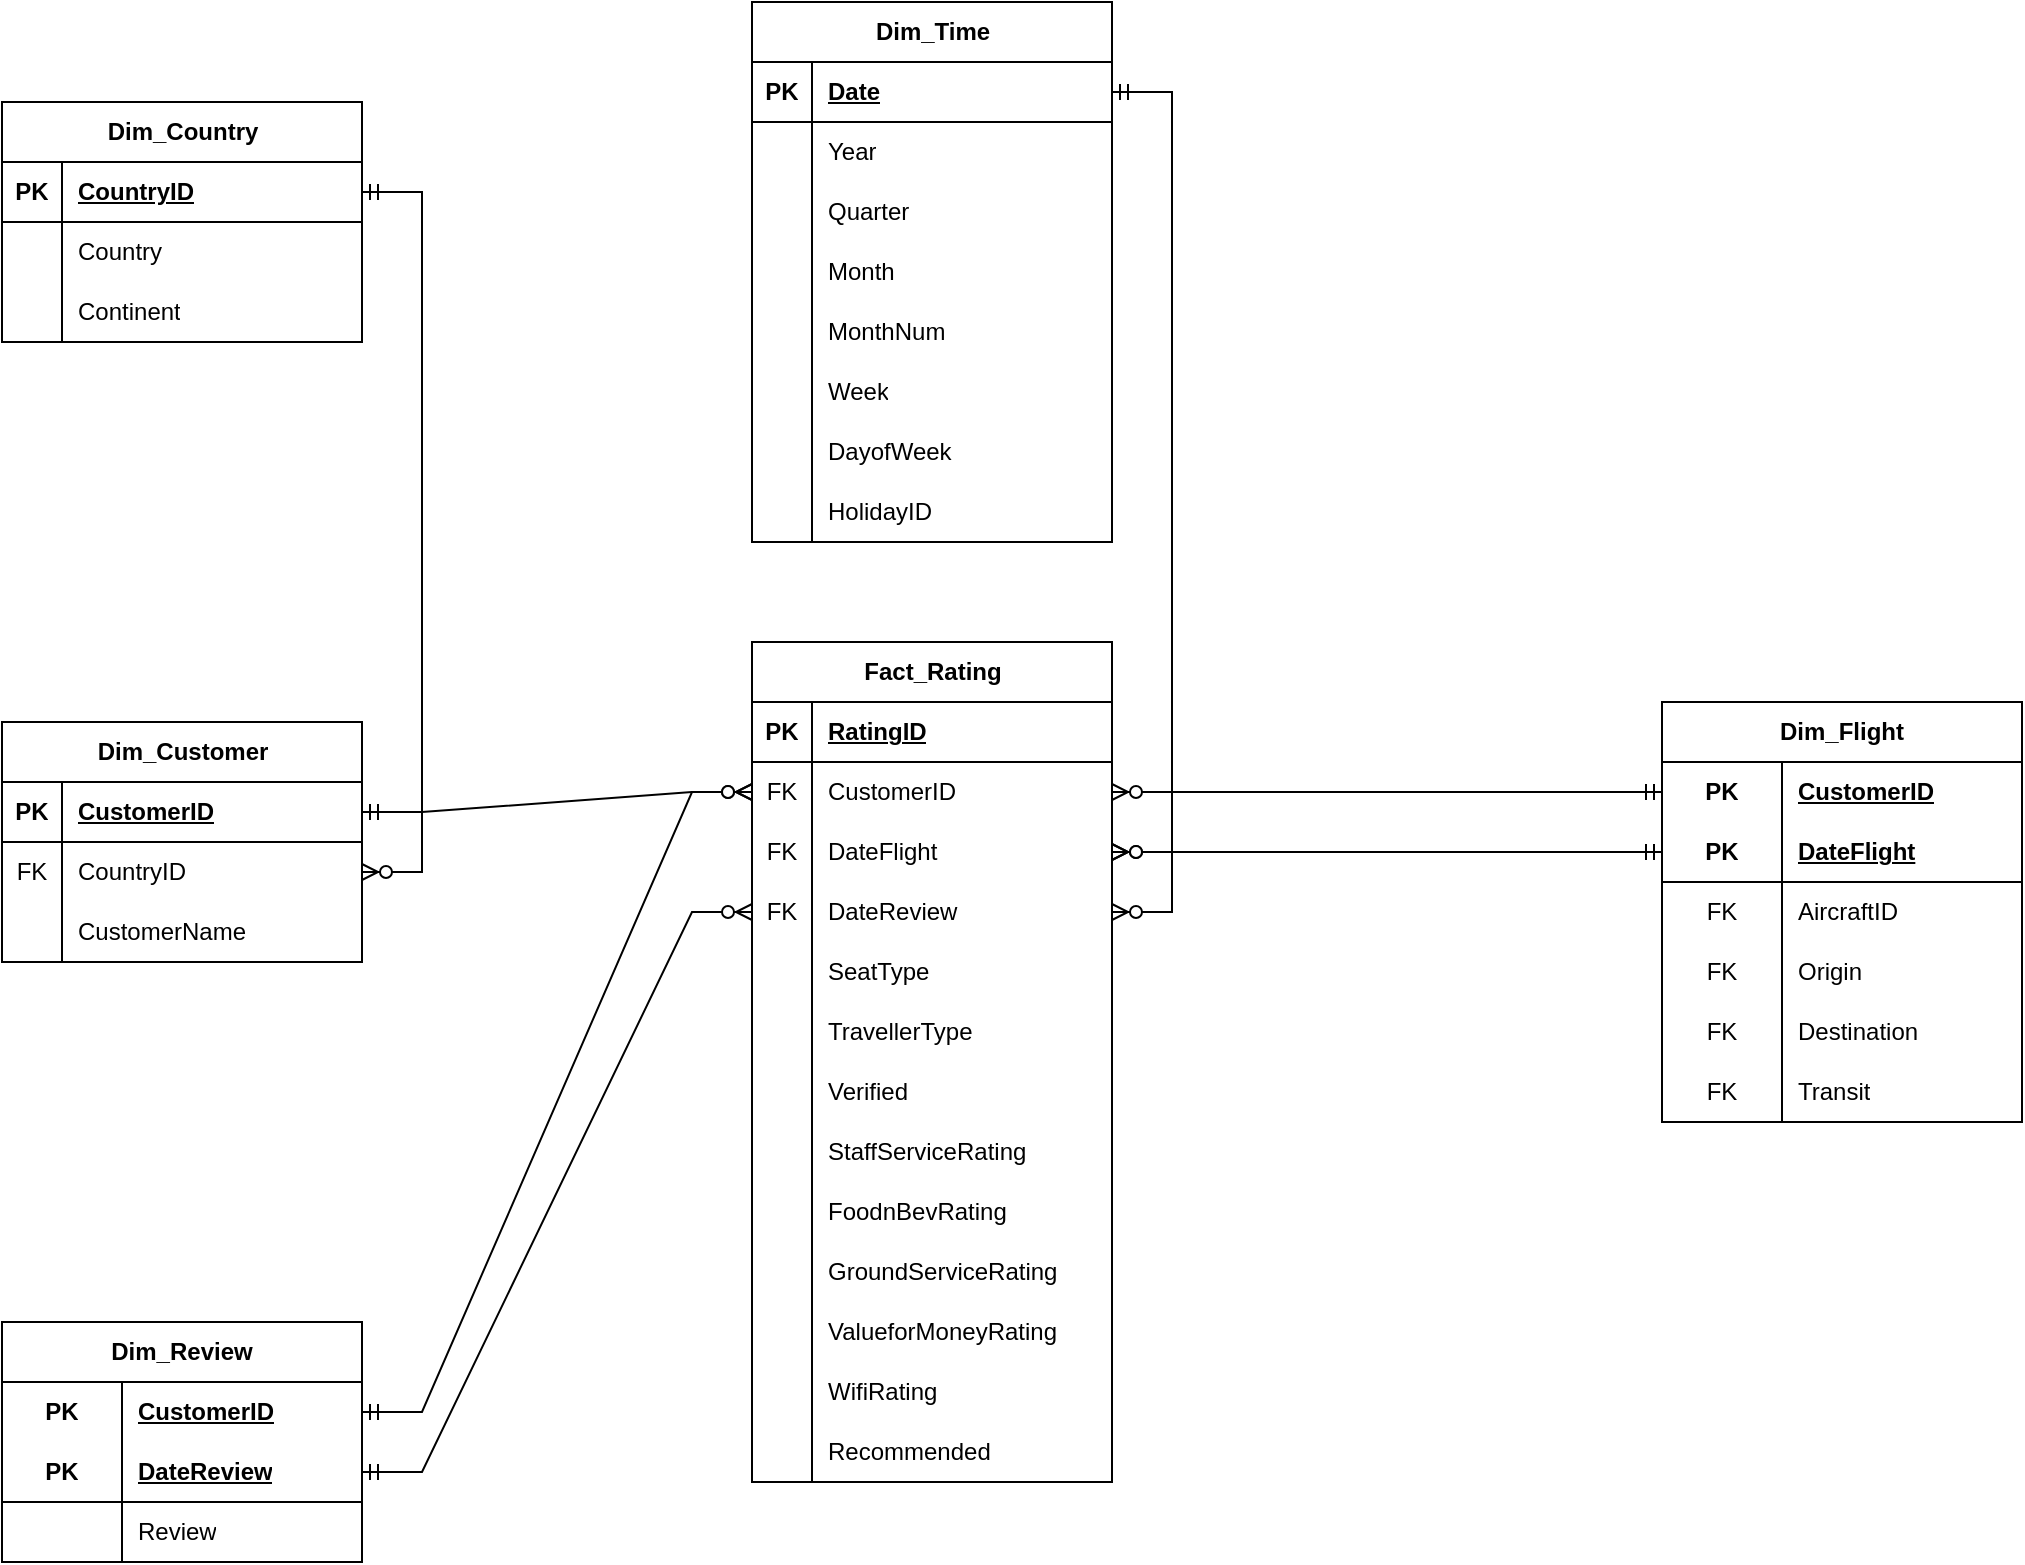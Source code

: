 <mxfile version="24.0.4" type="github">
  <diagram name="Page-1" id="2ca16b54-16f6-2749-3443-fa8db7711227">
    <mxGraphModel dx="1615" dy="857" grid="1" gridSize="10" guides="1" tooltips="1" connect="1" arrows="1" fold="1" page="1" pageScale="1" pageWidth="1100" pageHeight="850" background="none" math="0" shadow="0">
      <root>
        <mxCell id="0" />
        <mxCell id="1" parent="0" />
        <mxCell id="d8B9vsI-DuA_5AA-DMVD-43" value="Dim_Review" style="shape=table;startSize=30;container=1;collapsible=1;childLayout=tableLayout;fixedRows=1;rowLines=0;fontStyle=1;align=center;resizeLast=1;html=1;whiteSpace=wrap;" parent="1" vertex="1">
          <mxGeometry x="50" y="660" width="180" height="120" as="geometry" />
        </mxCell>
        <mxCell id="d8B9vsI-DuA_5AA-DMVD-44" value="" style="shape=tableRow;horizontal=0;startSize=0;swimlaneHead=0;swimlaneBody=0;fillColor=none;collapsible=0;dropTarget=0;points=[[0,0.5],[1,0.5]];portConstraint=eastwest;top=0;left=0;right=0;bottom=0;html=1;" parent="d8B9vsI-DuA_5AA-DMVD-43" vertex="1">
          <mxGeometry y="30" width="180" height="30" as="geometry" />
        </mxCell>
        <mxCell id="d8B9vsI-DuA_5AA-DMVD-45" value="PK" style="shape=partialRectangle;connectable=0;fillColor=none;top=0;left=0;bottom=0;right=0;fontStyle=1;overflow=hidden;html=1;whiteSpace=wrap;" parent="d8B9vsI-DuA_5AA-DMVD-44" vertex="1">
          <mxGeometry width="60" height="30" as="geometry">
            <mxRectangle width="60" height="30" as="alternateBounds" />
          </mxGeometry>
        </mxCell>
        <mxCell id="d8B9vsI-DuA_5AA-DMVD-46" value="CustomerID" style="shape=partialRectangle;connectable=0;fillColor=none;top=0;left=0;bottom=0;right=0;align=left;spacingLeft=6;fontStyle=5;overflow=hidden;html=1;whiteSpace=wrap;" parent="d8B9vsI-DuA_5AA-DMVD-44" vertex="1">
          <mxGeometry x="60" width="120" height="30" as="geometry">
            <mxRectangle width="120" height="30" as="alternateBounds" />
          </mxGeometry>
        </mxCell>
        <mxCell id="d8B9vsI-DuA_5AA-DMVD-47" value="" style="shape=tableRow;horizontal=0;startSize=0;swimlaneHead=0;swimlaneBody=0;fillColor=none;collapsible=0;dropTarget=0;points=[[0,0.5],[1,0.5]];portConstraint=eastwest;top=0;left=0;right=0;bottom=1;html=1;" parent="d8B9vsI-DuA_5AA-DMVD-43" vertex="1">
          <mxGeometry y="60" width="180" height="30" as="geometry" />
        </mxCell>
        <mxCell id="d8B9vsI-DuA_5AA-DMVD-48" value="PK" style="shape=partialRectangle;connectable=0;fillColor=none;top=0;left=0;bottom=0;right=0;fontStyle=1;overflow=hidden;html=1;whiteSpace=wrap;" parent="d8B9vsI-DuA_5AA-DMVD-47" vertex="1">
          <mxGeometry width="60" height="30" as="geometry">
            <mxRectangle width="60" height="30" as="alternateBounds" />
          </mxGeometry>
        </mxCell>
        <mxCell id="d8B9vsI-DuA_5AA-DMVD-49" value="DateReview" style="shape=partialRectangle;connectable=0;fillColor=none;top=0;left=0;bottom=0;right=0;align=left;spacingLeft=6;fontStyle=5;overflow=hidden;html=1;whiteSpace=wrap;" parent="d8B9vsI-DuA_5AA-DMVD-47" vertex="1">
          <mxGeometry x="60" width="120" height="30" as="geometry">
            <mxRectangle width="120" height="30" as="alternateBounds" />
          </mxGeometry>
        </mxCell>
        <mxCell id="d8B9vsI-DuA_5AA-DMVD-50" value="" style="shape=tableRow;horizontal=0;startSize=0;swimlaneHead=0;swimlaneBody=0;fillColor=none;collapsible=0;dropTarget=0;points=[[0,0.5],[1,0.5]];portConstraint=eastwest;top=0;left=0;right=0;bottom=0;html=1;" parent="d8B9vsI-DuA_5AA-DMVD-43" vertex="1">
          <mxGeometry y="90" width="180" height="30" as="geometry" />
        </mxCell>
        <mxCell id="d8B9vsI-DuA_5AA-DMVD-51" value="" style="shape=partialRectangle;connectable=0;fillColor=none;top=0;left=0;bottom=0;right=0;editable=1;overflow=hidden;html=1;whiteSpace=wrap;" parent="d8B9vsI-DuA_5AA-DMVD-50" vertex="1">
          <mxGeometry width="60" height="30" as="geometry">
            <mxRectangle width="60" height="30" as="alternateBounds" />
          </mxGeometry>
        </mxCell>
        <mxCell id="d8B9vsI-DuA_5AA-DMVD-52" value="Review" style="shape=partialRectangle;connectable=0;fillColor=none;top=0;left=0;bottom=0;right=0;align=left;spacingLeft=6;overflow=hidden;html=1;whiteSpace=wrap;" parent="d8B9vsI-DuA_5AA-DMVD-50" vertex="1">
          <mxGeometry x="60" width="120" height="30" as="geometry">
            <mxRectangle width="120" height="30" as="alternateBounds" />
          </mxGeometry>
        </mxCell>
        <mxCell id="d8B9vsI-DuA_5AA-DMVD-57" value="Fact_Rating" style="shape=table;startSize=30;container=1;collapsible=1;childLayout=tableLayout;fixedRows=1;rowLines=0;fontStyle=1;align=center;resizeLast=1;html=1;" parent="1" vertex="1">
          <mxGeometry x="425" y="320" width="180" height="420" as="geometry">
            <mxRectangle x="425" y="260" width="160" height="30" as="alternateBounds" />
          </mxGeometry>
        </mxCell>
        <mxCell id="d8B9vsI-DuA_5AA-DMVD-58" value="" style="shape=tableRow;horizontal=0;startSize=0;swimlaneHead=0;swimlaneBody=0;fillColor=none;collapsible=0;dropTarget=0;points=[[0,0.5],[1,0.5]];portConstraint=eastwest;top=0;left=0;right=0;bottom=1;" parent="d8B9vsI-DuA_5AA-DMVD-57" vertex="1">
          <mxGeometry y="30" width="180" height="30" as="geometry" />
        </mxCell>
        <mxCell id="d8B9vsI-DuA_5AA-DMVD-59" value="PK" style="shape=partialRectangle;connectable=0;fillColor=none;top=0;left=0;bottom=0;right=0;fontStyle=1;overflow=hidden;whiteSpace=wrap;html=1;" parent="d8B9vsI-DuA_5AA-DMVD-58" vertex="1">
          <mxGeometry width="30" height="30" as="geometry">
            <mxRectangle width="30" height="30" as="alternateBounds" />
          </mxGeometry>
        </mxCell>
        <mxCell id="d8B9vsI-DuA_5AA-DMVD-60" value="RatingID" style="shape=partialRectangle;connectable=0;fillColor=none;top=0;left=0;bottom=0;right=0;align=left;spacingLeft=6;fontStyle=5;overflow=hidden;whiteSpace=wrap;html=1;" parent="d8B9vsI-DuA_5AA-DMVD-58" vertex="1">
          <mxGeometry x="30" width="150" height="30" as="geometry">
            <mxRectangle width="150" height="30" as="alternateBounds" />
          </mxGeometry>
        </mxCell>
        <mxCell id="d8B9vsI-DuA_5AA-DMVD-61" value="" style="shape=tableRow;horizontal=0;startSize=0;swimlaneHead=0;swimlaneBody=0;fillColor=none;collapsible=0;dropTarget=0;points=[[0,0.5],[1,0.5]];portConstraint=eastwest;top=0;left=0;right=0;bottom=0;" parent="d8B9vsI-DuA_5AA-DMVD-57" vertex="1">
          <mxGeometry y="60" width="180" height="30" as="geometry" />
        </mxCell>
        <mxCell id="d8B9vsI-DuA_5AA-DMVD-62" value="FK" style="shape=partialRectangle;connectable=0;fillColor=none;top=0;left=0;bottom=0;right=0;editable=1;overflow=hidden;whiteSpace=wrap;html=1;" parent="d8B9vsI-DuA_5AA-DMVD-61" vertex="1">
          <mxGeometry width="30" height="30" as="geometry">
            <mxRectangle width="30" height="30" as="alternateBounds" />
          </mxGeometry>
        </mxCell>
        <mxCell id="d8B9vsI-DuA_5AA-DMVD-63" value="CustomerID" style="shape=partialRectangle;connectable=0;fillColor=none;top=0;left=0;bottom=0;right=0;align=left;spacingLeft=6;overflow=hidden;whiteSpace=wrap;html=1;" parent="d8B9vsI-DuA_5AA-DMVD-61" vertex="1">
          <mxGeometry x="30" width="150" height="30" as="geometry">
            <mxRectangle width="150" height="30" as="alternateBounds" />
          </mxGeometry>
        </mxCell>
        <mxCell id="d8B9vsI-DuA_5AA-DMVD-64" value="" style="shape=tableRow;horizontal=0;startSize=0;swimlaneHead=0;swimlaneBody=0;fillColor=none;collapsible=0;dropTarget=0;points=[[0,0.5],[1,0.5]];portConstraint=eastwest;top=0;left=0;right=0;bottom=0;" parent="d8B9vsI-DuA_5AA-DMVD-57" vertex="1">
          <mxGeometry y="90" width="180" height="30" as="geometry" />
        </mxCell>
        <mxCell id="d8B9vsI-DuA_5AA-DMVD-65" value="FK" style="shape=partialRectangle;connectable=0;fillColor=none;top=0;left=0;bottom=0;right=0;editable=1;overflow=hidden;whiteSpace=wrap;html=1;" parent="d8B9vsI-DuA_5AA-DMVD-64" vertex="1">
          <mxGeometry width="30" height="30" as="geometry">
            <mxRectangle width="30" height="30" as="alternateBounds" />
          </mxGeometry>
        </mxCell>
        <mxCell id="d8B9vsI-DuA_5AA-DMVD-66" value="DateFlight" style="shape=partialRectangle;connectable=0;fillColor=none;top=0;left=0;bottom=0;right=0;align=left;spacingLeft=6;overflow=hidden;whiteSpace=wrap;html=1;" parent="d8B9vsI-DuA_5AA-DMVD-64" vertex="1">
          <mxGeometry x="30" width="150" height="30" as="geometry">
            <mxRectangle width="150" height="30" as="alternateBounds" />
          </mxGeometry>
        </mxCell>
        <mxCell id="d8B9vsI-DuA_5AA-DMVD-67" value="" style="shape=tableRow;horizontal=0;startSize=0;swimlaneHead=0;swimlaneBody=0;fillColor=none;collapsible=0;dropTarget=0;points=[[0,0.5],[1,0.5]];portConstraint=eastwest;top=0;left=0;right=0;bottom=0;" parent="d8B9vsI-DuA_5AA-DMVD-57" vertex="1">
          <mxGeometry y="120" width="180" height="30" as="geometry" />
        </mxCell>
        <mxCell id="d8B9vsI-DuA_5AA-DMVD-68" value="FK" style="shape=partialRectangle;connectable=0;fillColor=none;top=0;left=0;bottom=0;right=0;editable=1;overflow=hidden;whiteSpace=wrap;html=1;" parent="d8B9vsI-DuA_5AA-DMVD-67" vertex="1">
          <mxGeometry width="30" height="30" as="geometry">
            <mxRectangle width="30" height="30" as="alternateBounds" />
          </mxGeometry>
        </mxCell>
        <mxCell id="d8B9vsI-DuA_5AA-DMVD-69" value="DateReview" style="shape=partialRectangle;connectable=0;fillColor=none;top=0;left=0;bottom=0;right=0;align=left;spacingLeft=6;overflow=hidden;whiteSpace=wrap;html=1;" parent="d8B9vsI-DuA_5AA-DMVD-67" vertex="1">
          <mxGeometry x="30" width="150" height="30" as="geometry">
            <mxRectangle width="150" height="30" as="alternateBounds" />
          </mxGeometry>
        </mxCell>
        <mxCell id="d8B9vsI-DuA_5AA-DMVD-81" value="" style="shape=tableRow;horizontal=0;startSize=0;swimlaneHead=0;swimlaneBody=0;fillColor=none;collapsible=0;dropTarget=0;points=[[0,0.5],[1,0.5]];portConstraint=eastwest;top=0;left=0;right=0;bottom=0;" parent="d8B9vsI-DuA_5AA-DMVD-57" vertex="1">
          <mxGeometry y="150" width="180" height="30" as="geometry" />
        </mxCell>
        <mxCell id="d8B9vsI-DuA_5AA-DMVD-82" value="" style="shape=partialRectangle;connectable=0;fillColor=none;top=0;left=0;bottom=0;right=0;editable=1;overflow=hidden;whiteSpace=wrap;html=1;" parent="d8B9vsI-DuA_5AA-DMVD-81" vertex="1">
          <mxGeometry width="30" height="30" as="geometry">
            <mxRectangle width="30" height="30" as="alternateBounds" />
          </mxGeometry>
        </mxCell>
        <mxCell id="d8B9vsI-DuA_5AA-DMVD-83" value="SeatType" style="shape=partialRectangle;connectable=0;fillColor=none;top=0;left=0;bottom=0;right=0;align=left;spacingLeft=6;overflow=hidden;whiteSpace=wrap;html=1;" parent="d8B9vsI-DuA_5AA-DMVD-81" vertex="1">
          <mxGeometry x="30" width="150" height="30" as="geometry">
            <mxRectangle width="150" height="30" as="alternateBounds" />
          </mxGeometry>
        </mxCell>
        <mxCell id="d8B9vsI-DuA_5AA-DMVD-84" value="" style="shape=tableRow;horizontal=0;startSize=0;swimlaneHead=0;swimlaneBody=0;fillColor=none;collapsible=0;dropTarget=0;points=[[0,0.5],[1,0.5]];portConstraint=eastwest;top=0;left=0;right=0;bottom=0;" parent="d8B9vsI-DuA_5AA-DMVD-57" vertex="1">
          <mxGeometry y="180" width="180" height="30" as="geometry" />
        </mxCell>
        <mxCell id="d8B9vsI-DuA_5AA-DMVD-85" value="" style="shape=partialRectangle;connectable=0;fillColor=none;top=0;left=0;bottom=0;right=0;editable=1;overflow=hidden;whiteSpace=wrap;html=1;" parent="d8B9vsI-DuA_5AA-DMVD-84" vertex="1">
          <mxGeometry width="30" height="30" as="geometry">
            <mxRectangle width="30" height="30" as="alternateBounds" />
          </mxGeometry>
        </mxCell>
        <mxCell id="d8B9vsI-DuA_5AA-DMVD-86" value="TravellerType" style="shape=partialRectangle;connectable=0;fillColor=none;top=0;left=0;bottom=0;right=0;align=left;spacingLeft=6;overflow=hidden;whiteSpace=wrap;html=1;" parent="d8B9vsI-DuA_5AA-DMVD-84" vertex="1">
          <mxGeometry x="30" width="150" height="30" as="geometry">
            <mxRectangle width="150" height="30" as="alternateBounds" />
          </mxGeometry>
        </mxCell>
        <mxCell id="d8B9vsI-DuA_5AA-DMVD-87" value="" style="shape=tableRow;horizontal=0;startSize=0;swimlaneHead=0;swimlaneBody=0;fillColor=none;collapsible=0;dropTarget=0;points=[[0,0.5],[1,0.5]];portConstraint=eastwest;top=0;left=0;right=0;bottom=0;" parent="d8B9vsI-DuA_5AA-DMVD-57" vertex="1">
          <mxGeometry y="210" width="180" height="30" as="geometry" />
        </mxCell>
        <mxCell id="d8B9vsI-DuA_5AA-DMVD-88" value="" style="shape=partialRectangle;connectable=0;fillColor=none;top=0;left=0;bottom=0;right=0;editable=1;overflow=hidden;whiteSpace=wrap;html=1;" parent="d8B9vsI-DuA_5AA-DMVD-87" vertex="1">
          <mxGeometry width="30" height="30" as="geometry">
            <mxRectangle width="30" height="30" as="alternateBounds" />
          </mxGeometry>
        </mxCell>
        <mxCell id="d8B9vsI-DuA_5AA-DMVD-89" value="Verified" style="shape=partialRectangle;connectable=0;fillColor=none;top=0;left=0;bottom=0;right=0;align=left;spacingLeft=6;overflow=hidden;whiteSpace=wrap;html=1;" parent="d8B9vsI-DuA_5AA-DMVD-87" vertex="1">
          <mxGeometry x="30" width="150" height="30" as="geometry">
            <mxRectangle width="150" height="30" as="alternateBounds" />
          </mxGeometry>
        </mxCell>
        <mxCell id="d8B9vsI-DuA_5AA-DMVD-213" value="" style="shape=tableRow;horizontal=0;startSize=0;swimlaneHead=0;swimlaneBody=0;fillColor=none;collapsible=0;dropTarget=0;points=[[0,0.5],[1,0.5]];portConstraint=eastwest;top=0;left=0;right=0;bottom=0;" parent="d8B9vsI-DuA_5AA-DMVD-57" vertex="1">
          <mxGeometry y="240" width="180" height="30" as="geometry" />
        </mxCell>
        <mxCell id="d8B9vsI-DuA_5AA-DMVD-214" value="" style="shape=partialRectangle;connectable=0;fillColor=none;top=0;left=0;bottom=0;right=0;editable=1;overflow=hidden;whiteSpace=wrap;html=1;" parent="d8B9vsI-DuA_5AA-DMVD-213" vertex="1">
          <mxGeometry width="30" height="30" as="geometry">
            <mxRectangle width="30" height="30" as="alternateBounds" />
          </mxGeometry>
        </mxCell>
        <mxCell id="d8B9vsI-DuA_5AA-DMVD-215" value="StaffServiceRating" style="shape=partialRectangle;connectable=0;fillColor=none;top=0;left=0;bottom=0;right=0;align=left;spacingLeft=6;overflow=hidden;whiteSpace=wrap;html=1;" parent="d8B9vsI-DuA_5AA-DMVD-213" vertex="1">
          <mxGeometry x="30" width="150" height="30" as="geometry">
            <mxRectangle width="150" height="30" as="alternateBounds" />
          </mxGeometry>
        </mxCell>
        <mxCell id="d8B9vsI-DuA_5AA-DMVD-90" value="" style="shape=tableRow;horizontal=0;startSize=0;swimlaneHead=0;swimlaneBody=0;fillColor=none;collapsible=0;dropTarget=0;points=[[0,0.5],[1,0.5]];portConstraint=eastwest;top=0;left=0;right=0;bottom=0;" parent="d8B9vsI-DuA_5AA-DMVD-57" vertex="1">
          <mxGeometry y="270" width="180" height="30" as="geometry" />
        </mxCell>
        <mxCell id="d8B9vsI-DuA_5AA-DMVD-91" value="" style="shape=partialRectangle;connectable=0;fillColor=none;top=0;left=0;bottom=0;right=0;editable=1;overflow=hidden;whiteSpace=wrap;html=1;" parent="d8B9vsI-DuA_5AA-DMVD-90" vertex="1">
          <mxGeometry width="30" height="30" as="geometry">
            <mxRectangle width="30" height="30" as="alternateBounds" />
          </mxGeometry>
        </mxCell>
        <mxCell id="d8B9vsI-DuA_5AA-DMVD-92" value="FoodnBevRating" style="shape=partialRectangle;connectable=0;fillColor=none;top=0;left=0;bottom=0;right=0;align=left;spacingLeft=6;overflow=hidden;whiteSpace=wrap;html=1;" parent="d8B9vsI-DuA_5AA-DMVD-90" vertex="1">
          <mxGeometry x="30" width="150" height="30" as="geometry">
            <mxRectangle width="150" height="30" as="alternateBounds" />
          </mxGeometry>
        </mxCell>
        <mxCell id="d8B9vsI-DuA_5AA-DMVD-93" value="" style="shape=tableRow;horizontal=0;startSize=0;swimlaneHead=0;swimlaneBody=0;fillColor=none;collapsible=0;dropTarget=0;points=[[0,0.5],[1,0.5]];portConstraint=eastwest;top=0;left=0;right=0;bottom=0;" parent="d8B9vsI-DuA_5AA-DMVD-57" vertex="1">
          <mxGeometry y="300" width="180" height="30" as="geometry" />
        </mxCell>
        <mxCell id="d8B9vsI-DuA_5AA-DMVD-94" value="" style="shape=partialRectangle;connectable=0;fillColor=none;top=0;left=0;bottom=0;right=0;editable=1;overflow=hidden;whiteSpace=wrap;html=1;" parent="d8B9vsI-DuA_5AA-DMVD-93" vertex="1">
          <mxGeometry width="30" height="30" as="geometry">
            <mxRectangle width="30" height="30" as="alternateBounds" />
          </mxGeometry>
        </mxCell>
        <mxCell id="d8B9vsI-DuA_5AA-DMVD-95" value="GroundServiceRating" style="shape=partialRectangle;connectable=0;fillColor=none;top=0;left=0;bottom=0;right=0;align=left;spacingLeft=6;overflow=hidden;whiteSpace=wrap;html=1;" parent="d8B9vsI-DuA_5AA-DMVD-93" vertex="1">
          <mxGeometry x="30" width="150" height="30" as="geometry">
            <mxRectangle width="150" height="30" as="alternateBounds" />
          </mxGeometry>
        </mxCell>
        <mxCell id="d8B9vsI-DuA_5AA-DMVD-96" value="" style="shape=tableRow;horizontal=0;startSize=0;swimlaneHead=0;swimlaneBody=0;fillColor=none;collapsible=0;dropTarget=0;points=[[0,0.5],[1,0.5]];portConstraint=eastwest;top=0;left=0;right=0;bottom=0;" parent="d8B9vsI-DuA_5AA-DMVD-57" vertex="1">
          <mxGeometry y="330" width="180" height="30" as="geometry" />
        </mxCell>
        <mxCell id="d8B9vsI-DuA_5AA-DMVD-97" value="" style="shape=partialRectangle;connectable=0;fillColor=none;top=0;left=0;bottom=0;right=0;editable=1;overflow=hidden;whiteSpace=wrap;html=1;" parent="d8B9vsI-DuA_5AA-DMVD-96" vertex="1">
          <mxGeometry width="30" height="30" as="geometry">
            <mxRectangle width="30" height="30" as="alternateBounds" />
          </mxGeometry>
        </mxCell>
        <mxCell id="d8B9vsI-DuA_5AA-DMVD-98" value="ValueforMoneyRating" style="shape=partialRectangle;connectable=0;fillColor=none;top=0;left=0;bottom=0;right=0;align=left;spacingLeft=6;overflow=hidden;whiteSpace=wrap;html=1;" parent="d8B9vsI-DuA_5AA-DMVD-96" vertex="1">
          <mxGeometry x="30" width="150" height="30" as="geometry">
            <mxRectangle width="150" height="30" as="alternateBounds" />
          </mxGeometry>
        </mxCell>
        <mxCell id="d8B9vsI-DuA_5AA-DMVD-206" value="" style="shape=tableRow;horizontal=0;startSize=0;swimlaneHead=0;swimlaneBody=0;fillColor=none;collapsible=0;dropTarget=0;points=[[0,0.5],[1,0.5]];portConstraint=eastwest;top=0;left=0;right=0;bottom=0;" parent="d8B9vsI-DuA_5AA-DMVD-57" vertex="1">
          <mxGeometry y="360" width="180" height="30" as="geometry" />
        </mxCell>
        <mxCell id="d8B9vsI-DuA_5AA-DMVD-207" value="" style="shape=partialRectangle;connectable=0;fillColor=none;top=0;left=0;bottom=0;right=0;editable=1;overflow=hidden;whiteSpace=wrap;html=1;" parent="d8B9vsI-DuA_5AA-DMVD-206" vertex="1">
          <mxGeometry width="30" height="30" as="geometry">
            <mxRectangle width="30" height="30" as="alternateBounds" />
          </mxGeometry>
        </mxCell>
        <mxCell id="d8B9vsI-DuA_5AA-DMVD-208" value="WifiRating" style="shape=partialRectangle;connectable=0;fillColor=none;top=0;left=0;bottom=0;right=0;align=left;spacingLeft=6;overflow=hidden;whiteSpace=wrap;html=1;" parent="d8B9vsI-DuA_5AA-DMVD-206" vertex="1">
          <mxGeometry x="30" width="150" height="30" as="geometry">
            <mxRectangle width="150" height="30" as="alternateBounds" />
          </mxGeometry>
        </mxCell>
        <mxCell id="d8B9vsI-DuA_5AA-DMVD-209" value="" style="shape=tableRow;horizontal=0;startSize=0;swimlaneHead=0;swimlaneBody=0;fillColor=none;collapsible=0;dropTarget=0;points=[[0,0.5],[1,0.5]];portConstraint=eastwest;top=0;left=0;right=0;bottom=0;" parent="d8B9vsI-DuA_5AA-DMVD-57" vertex="1">
          <mxGeometry y="390" width="180" height="30" as="geometry" />
        </mxCell>
        <mxCell id="d8B9vsI-DuA_5AA-DMVD-210" value="" style="shape=partialRectangle;connectable=0;fillColor=none;top=0;left=0;bottom=0;right=0;editable=1;overflow=hidden;whiteSpace=wrap;html=1;" parent="d8B9vsI-DuA_5AA-DMVD-209" vertex="1">
          <mxGeometry width="30" height="30" as="geometry">
            <mxRectangle width="30" height="30" as="alternateBounds" />
          </mxGeometry>
        </mxCell>
        <mxCell id="d8B9vsI-DuA_5AA-DMVD-211" value="Recommended" style="shape=partialRectangle;connectable=0;fillColor=none;top=0;left=0;bottom=0;right=0;align=left;spacingLeft=6;overflow=hidden;whiteSpace=wrap;html=1;" parent="d8B9vsI-DuA_5AA-DMVD-209" vertex="1">
          <mxGeometry x="30" width="150" height="30" as="geometry">
            <mxRectangle width="150" height="30" as="alternateBounds" />
          </mxGeometry>
        </mxCell>
        <mxCell id="d8B9vsI-DuA_5AA-DMVD-99" value="Dim_Customer" style="shape=table;startSize=30;container=1;collapsible=1;childLayout=tableLayout;fixedRows=1;rowLines=0;fontStyle=1;align=center;resizeLast=1;html=1;" parent="1" vertex="1">
          <mxGeometry x="50" y="360" width="180" height="120" as="geometry" />
        </mxCell>
        <mxCell id="d8B9vsI-DuA_5AA-DMVD-100" value="" style="shape=tableRow;horizontal=0;startSize=0;swimlaneHead=0;swimlaneBody=0;fillColor=none;collapsible=0;dropTarget=0;points=[[0,0.5],[1,0.5]];portConstraint=eastwest;top=0;left=0;right=0;bottom=1;" parent="d8B9vsI-DuA_5AA-DMVD-99" vertex="1">
          <mxGeometry y="30" width="180" height="30" as="geometry" />
        </mxCell>
        <mxCell id="d8B9vsI-DuA_5AA-DMVD-101" value="PK" style="shape=partialRectangle;connectable=0;fillColor=none;top=0;left=0;bottom=0;right=0;fontStyle=1;overflow=hidden;whiteSpace=wrap;html=1;" parent="d8B9vsI-DuA_5AA-DMVD-100" vertex="1">
          <mxGeometry width="30" height="30" as="geometry">
            <mxRectangle width="30" height="30" as="alternateBounds" />
          </mxGeometry>
        </mxCell>
        <mxCell id="d8B9vsI-DuA_5AA-DMVD-102" value="CustomerID" style="shape=partialRectangle;connectable=0;fillColor=none;top=0;left=0;bottom=0;right=0;align=left;spacingLeft=6;fontStyle=5;overflow=hidden;whiteSpace=wrap;html=1;" parent="d8B9vsI-DuA_5AA-DMVD-100" vertex="1">
          <mxGeometry x="30" width="150" height="30" as="geometry">
            <mxRectangle width="150" height="30" as="alternateBounds" />
          </mxGeometry>
        </mxCell>
        <mxCell id="d8B9vsI-DuA_5AA-DMVD-103" value="" style="shape=tableRow;horizontal=0;startSize=0;swimlaneHead=0;swimlaneBody=0;fillColor=none;collapsible=0;dropTarget=0;points=[[0,0.5],[1,0.5]];portConstraint=eastwest;top=0;left=0;right=0;bottom=0;" parent="d8B9vsI-DuA_5AA-DMVD-99" vertex="1">
          <mxGeometry y="60" width="180" height="30" as="geometry" />
        </mxCell>
        <mxCell id="d8B9vsI-DuA_5AA-DMVD-104" value="FK" style="shape=partialRectangle;connectable=0;fillColor=none;top=0;left=0;bottom=0;right=0;editable=1;overflow=hidden;whiteSpace=wrap;html=1;" parent="d8B9vsI-DuA_5AA-DMVD-103" vertex="1">
          <mxGeometry width="30" height="30" as="geometry">
            <mxRectangle width="30" height="30" as="alternateBounds" />
          </mxGeometry>
        </mxCell>
        <mxCell id="d8B9vsI-DuA_5AA-DMVD-105" value="CountryID" style="shape=partialRectangle;connectable=0;fillColor=none;top=0;left=0;bottom=0;right=0;align=left;spacingLeft=6;overflow=hidden;whiteSpace=wrap;html=1;" parent="d8B9vsI-DuA_5AA-DMVD-103" vertex="1">
          <mxGeometry x="30" width="150" height="30" as="geometry">
            <mxRectangle width="150" height="30" as="alternateBounds" />
          </mxGeometry>
        </mxCell>
        <mxCell id="d8B9vsI-DuA_5AA-DMVD-106" value="" style="shape=tableRow;horizontal=0;startSize=0;swimlaneHead=0;swimlaneBody=0;fillColor=none;collapsible=0;dropTarget=0;points=[[0,0.5],[1,0.5]];portConstraint=eastwest;top=0;left=0;right=0;bottom=0;" parent="d8B9vsI-DuA_5AA-DMVD-99" vertex="1">
          <mxGeometry y="90" width="180" height="30" as="geometry" />
        </mxCell>
        <mxCell id="d8B9vsI-DuA_5AA-DMVD-107" value="" style="shape=partialRectangle;connectable=0;fillColor=none;top=0;left=0;bottom=0;right=0;editable=1;overflow=hidden;whiteSpace=wrap;html=1;" parent="d8B9vsI-DuA_5AA-DMVD-106" vertex="1">
          <mxGeometry width="30" height="30" as="geometry">
            <mxRectangle width="30" height="30" as="alternateBounds" />
          </mxGeometry>
        </mxCell>
        <mxCell id="d8B9vsI-DuA_5AA-DMVD-108" value="CustomerName" style="shape=partialRectangle;connectable=0;fillColor=none;top=0;left=0;bottom=0;right=0;align=left;spacingLeft=6;overflow=hidden;whiteSpace=wrap;html=1;" parent="d8B9vsI-DuA_5AA-DMVD-106" vertex="1">
          <mxGeometry x="30" width="150" height="30" as="geometry">
            <mxRectangle width="150" height="30" as="alternateBounds" />
          </mxGeometry>
        </mxCell>
        <mxCell id="d8B9vsI-DuA_5AA-DMVD-112" value="Dim_Country" style="shape=table;startSize=30;container=1;collapsible=1;childLayout=tableLayout;fixedRows=1;rowLines=0;fontStyle=1;align=center;resizeLast=1;html=1;" parent="1" vertex="1">
          <mxGeometry x="50" y="50" width="180" height="120" as="geometry" />
        </mxCell>
        <mxCell id="d8B9vsI-DuA_5AA-DMVD-113" value="" style="shape=tableRow;horizontal=0;startSize=0;swimlaneHead=0;swimlaneBody=0;fillColor=none;collapsible=0;dropTarget=0;points=[[0,0.5],[1,0.5]];portConstraint=eastwest;top=0;left=0;right=0;bottom=1;" parent="d8B9vsI-DuA_5AA-DMVD-112" vertex="1">
          <mxGeometry y="30" width="180" height="30" as="geometry" />
        </mxCell>
        <mxCell id="d8B9vsI-DuA_5AA-DMVD-114" value="PK" style="shape=partialRectangle;connectable=0;fillColor=none;top=0;left=0;bottom=0;right=0;fontStyle=1;overflow=hidden;whiteSpace=wrap;html=1;" parent="d8B9vsI-DuA_5AA-DMVD-113" vertex="1">
          <mxGeometry width="30" height="30" as="geometry">
            <mxRectangle width="30" height="30" as="alternateBounds" />
          </mxGeometry>
        </mxCell>
        <mxCell id="d8B9vsI-DuA_5AA-DMVD-115" value="CountryID" style="shape=partialRectangle;connectable=0;fillColor=none;top=0;left=0;bottom=0;right=0;align=left;spacingLeft=6;fontStyle=5;overflow=hidden;whiteSpace=wrap;html=1;" parent="d8B9vsI-DuA_5AA-DMVD-113" vertex="1">
          <mxGeometry x="30" width="150" height="30" as="geometry">
            <mxRectangle width="150" height="30" as="alternateBounds" />
          </mxGeometry>
        </mxCell>
        <mxCell id="d8B9vsI-DuA_5AA-DMVD-116" value="" style="shape=tableRow;horizontal=0;startSize=0;swimlaneHead=0;swimlaneBody=0;fillColor=none;collapsible=0;dropTarget=0;points=[[0,0.5],[1,0.5]];portConstraint=eastwest;top=0;left=0;right=0;bottom=0;" parent="d8B9vsI-DuA_5AA-DMVD-112" vertex="1">
          <mxGeometry y="60" width="180" height="30" as="geometry" />
        </mxCell>
        <mxCell id="d8B9vsI-DuA_5AA-DMVD-117" value="" style="shape=partialRectangle;connectable=0;fillColor=none;top=0;left=0;bottom=0;right=0;editable=1;overflow=hidden;whiteSpace=wrap;html=1;" parent="d8B9vsI-DuA_5AA-DMVD-116" vertex="1">
          <mxGeometry width="30" height="30" as="geometry">
            <mxRectangle width="30" height="30" as="alternateBounds" />
          </mxGeometry>
        </mxCell>
        <mxCell id="d8B9vsI-DuA_5AA-DMVD-118" value="Country" style="shape=partialRectangle;connectable=0;fillColor=none;top=0;left=0;bottom=0;right=0;align=left;spacingLeft=6;overflow=hidden;whiteSpace=wrap;html=1;" parent="d8B9vsI-DuA_5AA-DMVD-116" vertex="1">
          <mxGeometry x="30" width="150" height="30" as="geometry">
            <mxRectangle width="150" height="30" as="alternateBounds" />
          </mxGeometry>
        </mxCell>
        <mxCell id="d8B9vsI-DuA_5AA-DMVD-186" value="" style="shape=tableRow;horizontal=0;startSize=0;swimlaneHead=0;swimlaneBody=0;fillColor=none;collapsible=0;dropTarget=0;points=[[0,0.5],[1,0.5]];portConstraint=eastwest;top=0;left=0;right=0;bottom=0;" parent="d8B9vsI-DuA_5AA-DMVD-112" vertex="1">
          <mxGeometry y="90" width="180" height="30" as="geometry" />
        </mxCell>
        <mxCell id="d8B9vsI-DuA_5AA-DMVD-187" value="" style="shape=partialRectangle;connectable=0;fillColor=none;top=0;left=0;bottom=0;right=0;editable=1;overflow=hidden;whiteSpace=wrap;html=1;" parent="d8B9vsI-DuA_5AA-DMVD-186" vertex="1">
          <mxGeometry width="30" height="30" as="geometry">
            <mxRectangle width="30" height="30" as="alternateBounds" />
          </mxGeometry>
        </mxCell>
        <mxCell id="d8B9vsI-DuA_5AA-DMVD-188" value="Continent" style="shape=partialRectangle;connectable=0;fillColor=none;top=0;left=0;bottom=0;right=0;align=left;spacingLeft=6;overflow=hidden;whiteSpace=wrap;html=1;" parent="d8B9vsI-DuA_5AA-DMVD-186" vertex="1">
          <mxGeometry x="30" width="150" height="30" as="geometry">
            <mxRectangle width="150" height="30" as="alternateBounds" />
          </mxGeometry>
        </mxCell>
        <mxCell id="d8B9vsI-DuA_5AA-DMVD-122" value="" style="edgeStyle=entityRelationEdgeStyle;fontSize=12;html=1;endArrow=ERzeroToMany;startArrow=ERmandOne;rounded=0;exitX=1;exitY=0.5;exitDx=0;exitDy=0;entryX=0;entryY=0.5;entryDx=0;entryDy=0;" parent="1" source="d8B9vsI-DuA_5AA-DMVD-100" target="d8B9vsI-DuA_5AA-DMVD-61" edge="1">
          <mxGeometry width="100" height="100" relative="1" as="geometry">
            <mxPoint x="280" y="380" as="sourcePoint" />
            <mxPoint x="380" y="280" as="targetPoint" />
          </mxGeometry>
        </mxCell>
        <mxCell id="d8B9vsI-DuA_5AA-DMVD-123" value="" style="edgeStyle=entityRelationEdgeStyle;fontSize=12;html=1;endArrow=ERzeroToMany;startArrow=ERmandOne;rounded=0;exitX=1;exitY=0.5;exitDx=0;exitDy=0;entryX=1;entryY=0.5;entryDx=0;entryDy=0;" parent="1" source="d8B9vsI-DuA_5AA-DMVD-113" target="d8B9vsI-DuA_5AA-DMVD-103" edge="1">
          <mxGeometry width="100" height="100" relative="1" as="geometry">
            <mxPoint y="135" as="sourcePoint" />
            <mxPoint x="-50" y="170" as="targetPoint" />
          </mxGeometry>
        </mxCell>
        <mxCell id="d8B9vsI-DuA_5AA-DMVD-125" value="Dim_Time" style="shape=table;startSize=30;container=1;collapsible=1;childLayout=tableLayout;fixedRows=1;rowLines=0;fontStyle=1;align=center;resizeLast=1;html=1;" parent="1" vertex="1">
          <mxGeometry x="425" width="180" height="270" as="geometry" />
        </mxCell>
        <mxCell id="d8B9vsI-DuA_5AA-DMVD-126" value="" style="shape=tableRow;horizontal=0;startSize=0;swimlaneHead=0;swimlaneBody=0;fillColor=none;collapsible=0;dropTarget=0;points=[[0,0.5],[1,0.5]];portConstraint=eastwest;top=0;left=0;right=0;bottom=1;" parent="d8B9vsI-DuA_5AA-DMVD-125" vertex="1">
          <mxGeometry y="30" width="180" height="30" as="geometry" />
        </mxCell>
        <mxCell id="d8B9vsI-DuA_5AA-DMVD-127" value="PK" style="shape=partialRectangle;connectable=0;fillColor=none;top=0;left=0;bottom=0;right=0;fontStyle=1;overflow=hidden;whiteSpace=wrap;html=1;" parent="d8B9vsI-DuA_5AA-DMVD-126" vertex="1">
          <mxGeometry width="30" height="30" as="geometry">
            <mxRectangle width="30" height="30" as="alternateBounds" />
          </mxGeometry>
        </mxCell>
        <mxCell id="d8B9vsI-DuA_5AA-DMVD-128" value="Date" style="shape=partialRectangle;connectable=0;fillColor=none;top=0;left=0;bottom=0;right=0;align=left;spacingLeft=6;fontStyle=5;overflow=hidden;whiteSpace=wrap;html=1;" parent="d8B9vsI-DuA_5AA-DMVD-126" vertex="1">
          <mxGeometry x="30" width="150" height="30" as="geometry">
            <mxRectangle width="150" height="30" as="alternateBounds" />
          </mxGeometry>
        </mxCell>
        <mxCell id="d8B9vsI-DuA_5AA-DMVD-129" value="" style="shape=tableRow;horizontal=0;startSize=0;swimlaneHead=0;swimlaneBody=0;fillColor=none;collapsible=0;dropTarget=0;points=[[0,0.5],[1,0.5]];portConstraint=eastwest;top=0;left=0;right=0;bottom=0;" parent="d8B9vsI-DuA_5AA-DMVD-125" vertex="1">
          <mxGeometry y="60" width="180" height="30" as="geometry" />
        </mxCell>
        <mxCell id="d8B9vsI-DuA_5AA-DMVD-130" value="" style="shape=partialRectangle;connectable=0;fillColor=none;top=0;left=0;bottom=0;right=0;editable=1;overflow=hidden;whiteSpace=wrap;html=1;" parent="d8B9vsI-DuA_5AA-DMVD-129" vertex="1">
          <mxGeometry width="30" height="30" as="geometry">
            <mxRectangle width="30" height="30" as="alternateBounds" />
          </mxGeometry>
        </mxCell>
        <mxCell id="d8B9vsI-DuA_5AA-DMVD-131" value="Year" style="shape=partialRectangle;connectable=0;fillColor=none;top=0;left=0;bottom=0;right=0;align=left;spacingLeft=6;overflow=hidden;whiteSpace=wrap;html=1;" parent="d8B9vsI-DuA_5AA-DMVD-129" vertex="1">
          <mxGeometry x="30" width="150" height="30" as="geometry">
            <mxRectangle width="150" height="30" as="alternateBounds" />
          </mxGeometry>
        </mxCell>
        <mxCell id="d8B9vsI-DuA_5AA-DMVD-132" value="" style="shape=tableRow;horizontal=0;startSize=0;swimlaneHead=0;swimlaneBody=0;fillColor=none;collapsible=0;dropTarget=0;points=[[0,0.5],[1,0.5]];portConstraint=eastwest;top=0;left=0;right=0;bottom=0;" parent="d8B9vsI-DuA_5AA-DMVD-125" vertex="1">
          <mxGeometry y="90" width="180" height="30" as="geometry" />
        </mxCell>
        <mxCell id="d8B9vsI-DuA_5AA-DMVD-133" value="" style="shape=partialRectangle;connectable=0;fillColor=none;top=0;left=0;bottom=0;right=0;editable=1;overflow=hidden;whiteSpace=wrap;html=1;" parent="d8B9vsI-DuA_5AA-DMVD-132" vertex="1">
          <mxGeometry width="30" height="30" as="geometry">
            <mxRectangle width="30" height="30" as="alternateBounds" />
          </mxGeometry>
        </mxCell>
        <mxCell id="d8B9vsI-DuA_5AA-DMVD-134" value="Quarter" style="shape=partialRectangle;connectable=0;fillColor=none;top=0;left=0;bottom=0;right=0;align=left;spacingLeft=6;overflow=hidden;whiteSpace=wrap;html=1;" parent="d8B9vsI-DuA_5AA-DMVD-132" vertex="1">
          <mxGeometry x="30" width="150" height="30" as="geometry">
            <mxRectangle width="150" height="30" as="alternateBounds" />
          </mxGeometry>
        </mxCell>
        <mxCell id="d8B9vsI-DuA_5AA-DMVD-135" value="" style="shape=tableRow;horizontal=0;startSize=0;swimlaneHead=0;swimlaneBody=0;fillColor=none;collapsible=0;dropTarget=0;points=[[0,0.5],[1,0.5]];portConstraint=eastwest;top=0;left=0;right=0;bottom=0;" parent="d8B9vsI-DuA_5AA-DMVD-125" vertex="1">
          <mxGeometry y="120" width="180" height="30" as="geometry" />
        </mxCell>
        <mxCell id="d8B9vsI-DuA_5AA-DMVD-136" value="" style="shape=partialRectangle;connectable=0;fillColor=none;top=0;left=0;bottom=0;right=0;editable=1;overflow=hidden;whiteSpace=wrap;html=1;" parent="d8B9vsI-DuA_5AA-DMVD-135" vertex="1">
          <mxGeometry width="30" height="30" as="geometry">
            <mxRectangle width="30" height="30" as="alternateBounds" />
          </mxGeometry>
        </mxCell>
        <mxCell id="d8B9vsI-DuA_5AA-DMVD-137" value="Month" style="shape=partialRectangle;connectable=0;fillColor=none;top=0;left=0;bottom=0;right=0;align=left;spacingLeft=6;overflow=hidden;whiteSpace=wrap;html=1;" parent="d8B9vsI-DuA_5AA-DMVD-135" vertex="1">
          <mxGeometry x="30" width="150" height="30" as="geometry">
            <mxRectangle width="150" height="30" as="alternateBounds" />
          </mxGeometry>
        </mxCell>
        <mxCell id="d8B9vsI-DuA_5AA-DMVD-197" value="" style="shape=tableRow;horizontal=0;startSize=0;swimlaneHead=0;swimlaneBody=0;fillColor=none;collapsible=0;dropTarget=0;points=[[0,0.5],[1,0.5]];portConstraint=eastwest;top=0;left=0;right=0;bottom=0;" parent="d8B9vsI-DuA_5AA-DMVD-125" vertex="1">
          <mxGeometry y="150" width="180" height="30" as="geometry" />
        </mxCell>
        <mxCell id="d8B9vsI-DuA_5AA-DMVD-198" value="" style="shape=partialRectangle;connectable=0;fillColor=none;top=0;left=0;bottom=0;right=0;editable=1;overflow=hidden;whiteSpace=wrap;html=1;" parent="d8B9vsI-DuA_5AA-DMVD-197" vertex="1">
          <mxGeometry width="30" height="30" as="geometry">
            <mxRectangle width="30" height="30" as="alternateBounds" />
          </mxGeometry>
        </mxCell>
        <mxCell id="d8B9vsI-DuA_5AA-DMVD-199" value="MonthNum" style="shape=partialRectangle;connectable=0;fillColor=none;top=0;left=0;bottom=0;right=0;align=left;spacingLeft=6;overflow=hidden;whiteSpace=wrap;html=1;" parent="d8B9vsI-DuA_5AA-DMVD-197" vertex="1">
          <mxGeometry x="30" width="150" height="30" as="geometry">
            <mxRectangle width="150" height="30" as="alternateBounds" />
          </mxGeometry>
        </mxCell>
        <mxCell id="d8B9vsI-DuA_5AA-DMVD-200" value="" style="shape=tableRow;horizontal=0;startSize=0;swimlaneHead=0;swimlaneBody=0;fillColor=none;collapsible=0;dropTarget=0;points=[[0,0.5],[1,0.5]];portConstraint=eastwest;top=0;left=0;right=0;bottom=0;" parent="d8B9vsI-DuA_5AA-DMVD-125" vertex="1">
          <mxGeometry y="180" width="180" height="30" as="geometry" />
        </mxCell>
        <mxCell id="d8B9vsI-DuA_5AA-DMVD-201" value="" style="shape=partialRectangle;connectable=0;fillColor=none;top=0;left=0;bottom=0;right=0;editable=1;overflow=hidden;whiteSpace=wrap;html=1;" parent="d8B9vsI-DuA_5AA-DMVD-200" vertex="1">
          <mxGeometry width="30" height="30" as="geometry">
            <mxRectangle width="30" height="30" as="alternateBounds" />
          </mxGeometry>
        </mxCell>
        <mxCell id="d8B9vsI-DuA_5AA-DMVD-202" value="Week" style="shape=partialRectangle;connectable=0;fillColor=none;top=0;left=0;bottom=0;right=0;align=left;spacingLeft=6;overflow=hidden;whiteSpace=wrap;html=1;" parent="d8B9vsI-DuA_5AA-DMVD-200" vertex="1">
          <mxGeometry x="30" width="150" height="30" as="geometry">
            <mxRectangle width="150" height="30" as="alternateBounds" />
          </mxGeometry>
        </mxCell>
        <mxCell id="d8B9vsI-DuA_5AA-DMVD-203" value="" style="shape=tableRow;horizontal=0;startSize=0;swimlaneHead=0;swimlaneBody=0;fillColor=none;collapsible=0;dropTarget=0;points=[[0,0.5],[1,0.5]];portConstraint=eastwest;top=0;left=0;right=0;bottom=0;" parent="d8B9vsI-DuA_5AA-DMVD-125" vertex="1">
          <mxGeometry y="210" width="180" height="30" as="geometry" />
        </mxCell>
        <mxCell id="d8B9vsI-DuA_5AA-DMVD-204" value="" style="shape=partialRectangle;connectable=0;fillColor=none;top=0;left=0;bottom=0;right=0;editable=1;overflow=hidden;whiteSpace=wrap;html=1;" parent="d8B9vsI-DuA_5AA-DMVD-203" vertex="1">
          <mxGeometry width="30" height="30" as="geometry">
            <mxRectangle width="30" height="30" as="alternateBounds" />
          </mxGeometry>
        </mxCell>
        <mxCell id="d8B9vsI-DuA_5AA-DMVD-205" value="DayofWeek" style="shape=partialRectangle;connectable=0;fillColor=none;top=0;left=0;bottom=0;right=0;align=left;spacingLeft=6;overflow=hidden;whiteSpace=wrap;html=1;" parent="d8B9vsI-DuA_5AA-DMVD-203" vertex="1">
          <mxGeometry x="30" width="150" height="30" as="geometry">
            <mxRectangle width="150" height="30" as="alternateBounds" />
          </mxGeometry>
        </mxCell>
        <mxCell id="d8B9vsI-DuA_5AA-DMVD-216" value="" style="shape=tableRow;horizontal=0;startSize=0;swimlaneHead=0;swimlaneBody=0;fillColor=none;collapsible=0;dropTarget=0;points=[[0,0.5],[1,0.5]];portConstraint=eastwest;top=0;left=0;right=0;bottom=0;" parent="d8B9vsI-DuA_5AA-DMVD-125" vertex="1">
          <mxGeometry y="240" width="180" height="30" as="geometry" />
        </mxCell>
        <mxCell id="d8B9vsI-DuA_5AA-DMVD-217" value="" style="shape=partialRectangle;connectable=0;fillColor=none;top=0;left=0;bottom=0;right=0;editable=1;overflow=hidden;whiteSpace=wrap;html=1;" parent="d8B9vsI-DuA_5AA-DMVD-216" vertex="1">
          <mxGeometry width="30" height="30" as="geometry">
            <mxRectangle width="30" height="30" as="alternateBounds" />
          </mxGeometry>
        </mxCell>
        <mxCell id="d8B9vsI-DuA_5AA-DMVD-218" value="HolidayID" style="shape=partialRectangle;connectable=0;fillColor=none;top=0;left=0;bottom=0;right=0;align=left;spacingLeft=6;overflow=hidden;whiteSpace=wrap;html=1;" parent="d8B9vsI-DuA_5AA-DMVD-216" vertex="1">
          <mxGeometry x="30" width="150" height="30" as="geometry">
            <mxRectangle width="150" height="30" as="alternateBounds" />
          </mxGeometry>
        </mxCell>
        <mxCell id="d8B9vsI-DuA_5AA-DMVD-138" value="" style="edgeStyle=entityRelationEdgeStyle;fontSize=12;html=1;endArrow=ERzeroToMany;startArrow=ERmandOne;rounded=0;exitX=1;exitY=0.5;exitDx=0;exitDy=0;entryX=1;entryY=0.5;entryDx=0;entryDy=0;" parent="1" source="d8B9vsI-DuA_5AA-DMVD-126" target="d8B9vsI-DuA_5AA-DMVD-64" edge="1">
          <mxGeometry width="100" height="100" relative="1" as="geometry">
            <mxPoint x="670" y="165" as="sourcePoint" />
            <mxPoint x="770" y="65" as="targetPoint" />
          </mxGeometry>
        </mxCell>
        <mxCell id="d8B9vsI-DuA_5AA-DMVD-139" value="" style="edgeStyle=entityRelationEdgeStyle;fontSize=12;html=1;endArrow=ERzeroToMany;startArrow=ERmandOne;rounded=0;exitX=1;exitY=0.5;exitDx=0;exitDy=0;entryX=1;entryY=0.5;entryDx=0;entryDy=0;" parent="1" source="d8B9vsI-DuA_5AA-DMVD-126" target="d8B9vsI-DuA_5AA-DMVD-67" edge="1">
          <mxGeometry width="100" height="100" relative="1" as="geometry">
            <mxPoint x="720" y="220" as="sourcePoint" />
            <mxPoint x="820" y="120" as="targetPoint" />
          </mxGeometry>
        </mxCell>
        <mxCell id="d8B9vsI-DuA_5AA-DMVD-140" value="Dim_Flight" style="shape=table;startSize=30;container=1;collapsible=1;childLayout=tableLayout;fixedRows=1;rowLines=0;fontStyle=1;align=center;resizeLast=1;html=1;whiteSpace=wrap;" parent="1" vertex="1">
          <mxGeometry x="880" y="350" width="180" height="210" as="geometry">
            <mxRectangle x="780" y="350" width="100" height="30" as="alternateBounds" />
          </mxGeometry>
        </mxCell>
        <mxCell id="d8B9vsI-DuA_5AA-DMVD-141" value="" style="shape=tableRow;horizontal=0;startSize=0;swimlaneHead=0;swimlaneBody=0;fillColor=none;collapsible=0;dropTarget=0;points=[[0,0.5],[1,0.5]];portConstraint=eastwest;top=0;left=0;right=0;bottom=0;html=1;" parent="d8B9vsI-DuA_5AA-DMVD-140" vertex="1">
          <mxGeometry y="30" width="180" height="30" as="geometry" />
        </mxCell>
        <mxCell id="d8B9vsI-DuA_5AA-DMVD-142" value="PK" style="shape=partialRectangle;connectable=0;fillColor=none;top=0;left=0;bottom=0;right=0;fontStyle=1;overflow=hidden;html=1;whiteSpace=wrap;" parent="d8B9vsI-DuA_5AA-DMVD-141" vertex="1">
          <mxGeometry width="60" height="30" as="geometry">
            <mxRectangle width="60" height="30" as="alternateBounds" />
          </mxGeometry>
        </mxCell>
        <mxCell id="d8B9vsI-DuA_5AA-DMVD-143" value="CustomerID" style="shape=partialRectangle;connectable=0;fillColor=none;top=0;left=0;bottom=0;right=0;align=left;spacingLeft=6;fontStyle=5;overflow=hidden;html=1;whiteSpace=wrap;" parent="d8B9vsI-DuA_5AA-DMVD-141" vertex="1">
          <mxGeometry x="60" width="120" height="30" as="geometry">
            <mxRectangle width="120" height="30" as="alternateBounds" />
          </mxGeometry>
        </mxCell>
        <mxCell id="d8B9vsI-DuA_5AA-DMVD-144" value="" style="shape=tableRow;horizontal=0;startSize=0;swimlaneHead=0;swimlaneBody=0;fillColor=none;collapsible=0;dropTarget=0;points=[[0,0.5],[1,0.5]];portConstraint=eastwest;top=0;left=0;right=0;bottom=1;html=1;" parent="d8B9vsI-DuA_5AA-DMVD-140" vertex="1">
          <mxGeometry y="60" width="180" height="30" as="geometry" />
        </mxCell>
        <mxCell id="d8B9vsI-DuA_5AA-DMVD-145" value="PK" style="shape=partialRectangle;connectable=0;fillColor=none;top=0;left=0;bottom=0;right=0;fontStyle=1;overflow=hidden;html=1;whiteSpace=wrap;" parent="d8B9vsI-DuA_5AA-DMVD-144" vertex="1">
          <mxGeometry width="60" height="30" as="geometry">
            <mxRectangle width="60" height="30" as="alternateBounds" />
          </mxGeometry>
        </mxCell>
        <mxCell id="d8B9vsI-DuA_5AA-DMVD-146" value="DateFlight" style="shape=partialRectangle;connectable=0;fillColor=none;top=0;left=0;bottom=0;right=0;align=left;spacingLeft=6;fontStyle=5;overflow=hidden;html=1;whiteSpace=wrap;" parent="d8B9vsI-DuA_5AA-DMVD-144" vertex="1">
          <mxGeometry x="60" width="120" height="30" as="geometry">
            <mxRectangle width="120" height="30" as="alternateBounds" />
          </mxGeometry>
        </mxCell>
        <mxCell id="d8B9vsI-DuA_5AA-DMVD-147" value="" style="shape=tableRow;horizontal=0;startSize=0;swimlaneHead=0;swimlaneBody=0;fillColor=none;collapsible=0;dropTarget=0;points=[[0,0.5],[1,0.5]];portConstraint=eastwest;top=0;left=0;right=0;bottom=0;html=1;" parent="d8B9vsI-DuA_5AA-DMVD-140" vertex="1">
          <mxGeometry y="90" width="180" height="30" as="geometry" />
        </mxCell>
        <mxCell id="d8B9vsI-DuA_5AA-DMVD-148" value="FK" style="shape=partialRectangle;connectable=0;fillColor=none;top=0;left=0;bottom=0;right=0;editable=1;overflow=hidden;html=1;whiteSpace=wrap;" parent="d8B9vsI-DuA_5AA-DMVD-147" vertex="1">
          <mxGeometry width="60" height="30" as="geometry">
            <mxRectangle width="60" height="30" as="alternateBounds" />
          </mxGeometry>
        </mxCell>
        <mxCell id="d8B9vsI-DuA_5AA-DMVD-149" value="AircraftID" style="shape=partialRectangle;connectable=0;fillColor=none;top=0;left=0;bottom=0;right=0;align=left;spacingLeft=6;overflow=hidden;html=1;whiteSpace=wrap;" parent="d8B9vsI-DuA_5AA-DMVD-147" vertex="1">
          <mxGeometry x="60" width="120" height="30" as="geometry">
            <mxRectangle width="120" height="30" as="alternateBounds" />
          </mxGeometry>
        </mxCell>
        <mxCell id="d8B9vsI-DuA_5AA-DMVD-150" value="" style="shape=tableRow;horizontal=0;startSize=0;swimlaneHead=0;swimlaneBody=0;fillColor=none;collapsible=0;dropTarget=0;points=[[0,0.5],[1,0.5]];portConstraint=eastwest;top=0;left=0;right=0;bottom=0;html=1;" parent="d8B9vsI-DuA_5AA-DMVD-140" vertex="1">
          <mxGeometry y="120" width="180" height="30" as="geometry" />
        </mxCell>
        <mxCell id="d8B9vsI-DuA_5AA-DMVD-151" value="FK" style="shape=partialRectangle;connectable=0;fillColor=none;top=0;left=0;bottom=0;right=0;editable=1;overflow=hidden;html=1;whiteSpace=wrap;" parent="d8B9vsI-DuA_5AA-DMVD-150" vertex="1">
          <mxGeometry width="60" height="30" as="geometry">
            <mxRectangle width="60" height="30" as="alternateBounds" />
          </mxGeometry>
        </mxCell>
        <mxCell id="d8B9vsI-DuA_5AA-DMVD-152" value="Origin" style="shape=partialRectangle;connectable=0;fillColor=none;top=0;left=0;bottom=0;right=0;align=left;spacingLeft=6;overflow=hidden;html=1;whiteSpace=wrap;" parent="d8B9vsI-DuA_5AA-DMVD-150" vertex="1">
          <mxGeometry x="60" width="120" height="30" as="geometry">
            <mxRectangle width="120" height="30" as="alternateBounds" />
          </mxGeometry>
        </mxCell>
        <mxCell id="d8B9vsI-DuA_5AA-DMVD-153" value="" style="shape=tableRow;horizontal=0;startSize=0;swimlaneHead=0;swimlaneBody=0;fillColor=none;collapsible=0;dropTarget=0;points=[[0,0.5],[1,0.5]];portConstraint=eastwest;top=0;left=0;right=0;bottom=0;html=1;" parent="d8B9vsI-DuA_5AA-DMVD-140" vertex="1">
          <mxGeometry y="150" width="180" height="30" as="geometry" />
        </mxCell>
        <mxCell id="d8B9vsI-DuA_5AA-DMVD-154" value="FK" style="shape=partialRectangle;connectable=0;fillColor=none;top=0;left=0;bottom=0;right=0;editable=1;overflow=hidden;html=1;whiteSpace=wrap;" parent="d8B9vsI-DuA_5AA-DMVD-153" vertex="1">
          <mxGeometry width="60" height="30" as="geometry">
            <mxRectangle width="60" height="30" as="alternateBounds" />
          </mxGeometry>
        </mxCell>
        <mxCell id="d8B9vsI-DuA_5AA-DMVD-155" value="Destination" style="shape=partialRectangle;connectable=0;fillColor=none;top=0;left=0;bottom=0;right=0;align=left;spacingLeft=6;overflow=hidden;html=1;whiteSpace=wrap;" parent="d8B9vsI-DuA_5AA-DMVD-153" vertex="1">
          <mxGeometry x="60" width="120" height="30" as="geometry">
            <mxRectangle width="120" height="30" as="alternateBounds" />
          </mxGeometry>
        </mxCell>
        <mxCell id="d8B9vsI-DuA_5AA-DMVD-156" value="" style="shape=tableRow;horizontal=0;startSize=0;swimlaneHead=0;swimlaneBody=0;fillColor=none;collapsible=0;dropTarget=0;points=[[0,0.5],[1,0.5]];portConstraint=eastwest;top=0;left=0;right=0;bottom=0;html=1;" parent="d8B9vsI-DuA_5AA-DMVD-140" vertex="1">
          <mxGeometry y="180" width="180" height="30" as="geometry" />
        </mxCell>
        <mxCell id="d8B9vsI-DuA_5AA-DMVD-157" value="FK" style="shape=partialRectangle;connectable=0;fillColor=none;top=0;left=0;bottom=0;right=0;editable=1;overflow=hidden;html=1;whiteSpace=wrap;" parent="d8B9vsI-DuA_5AA-DMVD-156" vertex="1">
          <mxGeometry width="60" height="30" as="geometry">
            <mxRectangle width="60" height="30" as="alternateBounds" />
          </mxGeometry>
        </mxCell>
        <mxCell id="d8B9vsI-DuA_5AA-DMVD-158" value="Transit" style="shape=partialRectangle;connectable=0;fillColor=none;top=0;left=0;bottom=0;right=0;align=left;spacingLeft=6;overflow=hidden;html=1;whiteSpace=wrap;" parent="d8B9vsI-DuA_5AA-DMVD-156" vertex="1">
          <mxGeometry x="60" width="120" height="30" as="geometry">
            <mxRectangle width="120" height="30" as="alternateBounds" />
          </mxGeometry>
        </mxCell>
        <mxCell id="d8B9vsI-DuA_5AA-DMVD-189" value="" style="edgeStyle=entityRelationEdgeStyle;fontSize=12;html=1;endArrow=ERzeroToMany;startArrow=ERmandOne;rounded=0;exitX=0;exitY=0.5;exitDx=0;exitDy=0;entryX=1;entryY=0.5;entryDx=0;entryDy=0;" parent="1" source="d8B9vsI-DuA_5AA-DMVD-141" target="d8B9vsI-DuA_5AA-DMVD-61" edge="1">
          <mxGeometry width="100" height="100" relative="1" as="geometry">
            <mxPoint x="630" y="560" as="sourcePoint" />
            <mxPoint x="730" y="460" as="targetPoint" />
          </mxGeometry>
        </mxCell>
        <mxCell id="d8B9vsI-DuA_5AA-DMVD-190" value="" style="edgeStyle=entityRelationEdgeStyle;fontSize=12;html=1;endArrow=ERzeroToMany;startArrow=ERmandOne;rounded=0;exitX=0;exitY=0.5;exitDx=0;exitDy=0;entryX=1;entryY=0.5;entryDx=0;entryDy=0;" parent="1" source="d8B9vsI-DuA_5AA-DMVD-144" target="d8B9vsI-DuA_5AA-DMVD-64" edge="1">
          <mxGeometry width="100" height="100" relative="1" as="geometry">
            <mxPoint x="590" y="530" as="sourcePoint" />
            <mxPoint x="690" y="430" as="targetPoint" />
          </mxGeometry>
        </mxCell>
        <mxCell id="d8B9vsI-DuA_5AA-DMVD-195" value="" style="edgeStyle=entityRelationEdgeStyle;fontSize=12;html=1;endArrow=ERzeroToMany;startArrow=ERmandOne;rounded=0;exitX=1;exitY=0.5;exitDx=0;exitDy=0;entryX=0;entryY=0.5;entryDx=0;entryDy=0;" parent="1" source="d8B9vsI-DuA_5AA-DMVD-47" target="d8B9vsI-DuA_5AA-DMVD-67" edge="1">
          <mxGeometry width="100" height="100" relative="1" as="geometry">
            <mxPoint x="390" y="570" as="sourcePoint" />
            <mxPoint x="490" y="470" as="targetPoint" />
          </mxGeometry>
        </mxCell>
        <mxCell id="d8B9vsI-DuA_5AA-DMVD-196" value="" style="edgeStyle=entityRelationEdgeStyle;fontSize=12;html=1;endArrow=ERzeroToMany;startArrow=ERmandOne;rounded=0;exitX=1;exitY=0.5;exitDx=0;exitDy=0;entryX=0;entryY=0.5;entryDx=0;entryDy=0;" parent="1" source="d8B9vsI-DuA_5AA-DMVD-44" target="d8B9vsI-DuA_5AA-DMVD-61" edge="1">
          <mxGeometry width="100" height="100" relative="1" as="geometry">
            <mxPoint x="530" y="580" as="sourcePoint" />
            <mxPoint x="630" y="480" as="targetPoint" />
          </mxGeometry>
        </mxCell>
      </root>
    </mxGraphModel>
  </diagram>
</mxfile>
